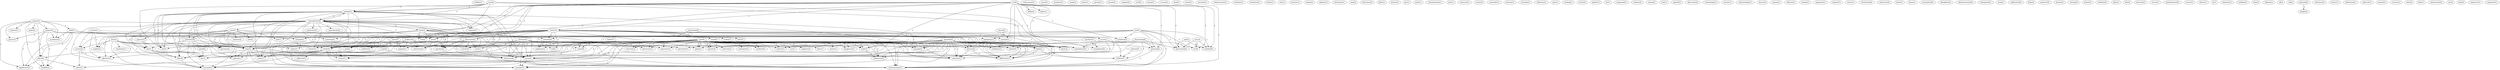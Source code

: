 digraph G {
  moffatt [ label="moffatt(1)" ];
  uses [ label="uses(6)" ];
  malakoi [ label="malakoi(3)" ];
  arsenokoitai [ label="arsenokoitai(18)" ];
  form [ label="form(5)" ];
  malakoi [ label="malakoi(1)" ];
  evangelicae [ label="evangelicae(2)" ];
  commentary [ label="commentary(2)" ];
  list [ label="list(2)" ];
  church [ label="church(2)" ];
  legislation [ label="legislation(1)" ];
  arreno [ label="arreno(1)" ];
  use [ label="use(5)" ];
  arseno [ label="arseno(2)" ];
  employ [ label="employ(1)" ];
  adjective [ label="adjective(1)" ];
  intercourse [ label="intercourse(1)" ];
  nyssa [ label="nyssa(1)" ];
  josephus [ label="josephus(1)" ];
  study [ label="study(3)" ];
  knew [ label="knew(1)" ];
  person [ label="person(1)" ];
  serach [ label="serach(2)" ];
  linguae [ label="linguae(2)" ];
  argues [ label="argues(3)" ];
  subject [ label="subject(2)" ];
  learner [ label="learner(1)" ];
  passes [ label="passes(1)" ];
  child [ label="child(3)" ];
  object [ label="object(2)" ];
  manthano [ label="manthano(1)" ];
  context [ label="context(4)" ];
  paido [ label="paido(2)" ];
  significance [ label="significance(1)" ];
  modifier [ label="modifier(1)" ];
  cyril [ label="cyril(2)" ];
  lucian [ label="lucian(1)" ];
  suppose [ label="suppose(1)" ];
  time [ label="time(4)" ];
  opinion [ label="opinion(1)" ];
  mean [ label="mean(4)" ];
  came [ label="came(1)" ];
  morality [ label="morality(1)" ];
  homosexuality [ label="homosexuality(7)" ];
  occurs [ label="occurs(2)" ];
  died [ label="died(2)" ];
  cor [ label="cor(8)" ];
  defile [ label="defile(2)" ];
  occur [ label="occur(2)" ];
  vice [ label="vice(2)" ];
  term [ label="term(12)" ];
  tranlation [ label="tranlation(2)" ];
  question [ label="question(2)" ];
  word [ label="word(10)" ];
  mankind [ label="mankind(4)" ];
  contrast [ label="contrast(1)" ];
  omission [ label="omission(4)" ];
  rsv [ label="rsv(6)" ];
  takes [ label="takes(1)" ];
  persversion [ label="persversion(2)" ];
  admits [ label="admits(5)" ];
  found [ label="found(1)" ];
  aristotle [ label="aristotle(1)" ];
  fornicator [ label="fornicator(1)" ];
  male [ label="male(4)" ];
  passive [ label="passive(1)" ];
  prostitute [ label="prostitute(4)" ];
  masculorum [ label="masculorum(2)" ];
  porneuon [ label="porneuon(1)" ];
  one [ label="one(2)" ];
  connote [ label="connote(1)" ];
  goal [ label="goal(2)" ];
  refer [ label="refer(2)" ];
  equivalent [ label="equivalent(1)" ];
  lies [ label="lies(1)" ];
  resorted [ label="resorted(1)" ];
  sodomite [ label="sodomite(1)" ];
  demonstrates [ label="demonstrates(1)" ];
  arnobius [ label="arnobius(1)" ];
  herodotus [ label="herodotus(1)" ];
  article [ label="article(1)" ];
  meaning [ label="meaning(5)" ];
  trailblazer [ label="trailblazer(1)" ];
  love [ label="love(1)" ];
  confirms [ label="confirms(2)" ];
  footnote [ label="footnote(2)" ];
  text [ label="text(2)" ];
  literature [ label="literature(4)" ];
  practice [ label="practice(1)" ];
  makes [ label="makes(2)" ];
  sense [ label="sense(3)" ];
  support [ label="support(1)" ];
  means [ label="means(1)" ];
  conclusion [ label="conclusion(1)" ];
  gregory [ label="gregory(1)" ];
  lactantius [ label="lactantius(1)" ];
  evidence [ label="evidence(3)" ];
  perversion [ label="perversion(1)" ];
  affirmation [ label="affirmation(1)" ];
  lack [ label="lack(2)" ];
  thesaurus [ label="thesaurus(2)" ];
  plato [ label="plato(1)" ];
  history [ label="history(2)" ];
  gov [ label="gov(1)" ];
  point [ label="point(1)" ];
  interpretation [ label="interpretation(1)" ];
  wife [ label="wife(1)" ];
  husband [ label="husband(1)" ];
  molesting [ label="molesting(1)" ];
  tim [ label="tim(5)" ];
  part [ label="part(1)" ];
  minucius [ label="minucius(1)" ];
  writer [ label="writer(2)" ];
  concludes [ label="concludes(1)" ];
  became [ label="became(1)" ];
  conclude [ label="conclude(1)" ];
  reference [ label="reference(1)" ];
  goes [ label="goes(1)" ];
  nothing [ label="nothing(1)" ];
  oravle [ label="oravle(2)" ];
  gender [ label="gender(1)" ];
  usage [ label="usage(2)" ];
  discussion [ label="discussion(5)" ];
  finds [ label="finds(2)" ];
  variety [ label="variety(1)" ];
  cites [ label="cites(1)" ];
  state [ label="state(1)" ];
  bed [ label="bed(1)" ];
  gives [ label="gives(2)" ];
  pagan [ label="pagan(1)" ];
  make [ label="make(3)" ];
  translation [ label="translation(4)" ];
  judgment [ label="judgment(1)" ];
  represents [ label="represents(1)" ];
  lxx [ label="lxx(1)" ];
  compound [ label="compound(1)" ];
  renders [ label="renders(2)" ];
  reason [ label="reason(2)" ];
  trait [ label="trait(1)" ];
  apostle [ label="apostle(2)" ];
  neb [ label="neb(2)" ];
  discussoin [ label="discussoin(2)" ];
  terminology [ label="terminology(1)" ];
  attic [ label="attic(2)" ];
  claims [ label="claims(1)" ];
  maintains [ label="maintains(1)" ];
  eusebius [ label="eusebius(1)" ];
  relation [ label="relation(1)" ];
  activity [ label="activity(1)" ];
  acknowledges [ label="acknowledges(1)" ];
  ibycuc [ label="ibycuc(2)" ];
  cyprian [ label="cyprian(1)" ];
  libanius [ label="libanius(1)" ];
  setting [ label="setting(1)" ];
  augustine [ label="augustine(1)" ];
  regards [ label="regards(1)" ];
  christian [ label="christian(2)" ];
  believe [ label="believe(1)" ];
  coined [ label="coined(4)" ];
  nrsv [ label="nrsv(4)" ];
  sextus [ label="sextus(1)" ];
  christianity [ label="christianity(4)" ];
  autolycum [ label="autolycum(2)" ];
  adjectival [ label="adjectival(1)" ];
  refers [ label="refers(1)" ];
  justin [ label="justin(1)" ];
  paul [ label="paul(17)" ];
  eroticism [ label="eroticism(1)" ];
  inclination [ label="inclination(1)" ];
  sex [ label="sex(1)" ];
  suggests [ label="suggests(2)" ];
  limits [ label="limits(1)" ];
  insists [ label="insists(1)" ];
  phrase [ label="phrase(2)" ];
  condition [ label="condition(3)" ];
  disapprove [ label="disapprove(1)" ];
  inversion [ label="inversion(1)" ];
  passage [ label="passage(2)" ];
  absence [ label="absence(2)" ];
  refinement [ label="refinement(2)" ];
  bases [ label="bases(1)" ];
  assumption [ label="assumption(2)" ];
  theophilus [ label="theophilus(2)" ];
  demonstraionis [ label="demonstraionis(2)" ];
  distinguish [ label="distinguish(1)" ];
  proof [ label="proof(1)" ];
  implication [ label="implication(2)" ];
  hohn [ label="hohn(2)" ];
  quattuor [ label="quattuor(2)" ];
  boswell [ label="boswell(1)" ];
  jerome [ label="jerome(2)" ];
  chicago [ label="chicago(2)" ];
  chrysostom [ label="chrysostom(8)" ];
  jewish [ label="jewish(1)" ];
  clement [ label="clement(3)" ];
  tradition [ label="tradition(2)" ];
  philo [ label="philo(1)" ];
  libri [ label="libri(2)" ];
  diversae [ label="diversae(2)" ];
  survey [ label="survey(1)" ];
  predominates [ label="predominates(2)" ];
  source [ label="source(1)" ];
  denies [ label="denies(1)" ];
  dr [ label="dr(1)" ];
  interpret [ label="interpret(1)" ];
  sybilline [ label="sybilline(2)" ];
  idea [ label="idea(2)" ];
  didache [ label="didache(1)" ];
  ad [ label="ad(2)" ];
  paul [ label="paul(4)" ];
  latin [ label="latin(4)" ];
  tell [ label="tell(2)" ];
  boswell [ label="boswell(25)" ];
  polycarp [ label="polycarp(4)" ];
  disiple [ label="disiple(2)" ];
  tolerance [ label="tolerance(2)" ];
  martyr [ label="martyr(1)" ];
  greek [ label="greek(4)" ];
  distinction [ label="distinction(1)" ];
  plutarch [ label="plutarch(1)" ];
  pseudo [ label="pseudo(1)" ];
  century [ label="century(1)" ];
  nilus [ label="nilus(2)" ];
  felix [ label="felix(1)" ];
  epistularum [ label="epistularum(2)" ];
  bailey [ label="bailey(7)" ];
  niv [ label="niv(2)" ];
  john [ label="john(2)" ];
  empiricus [ label="empiricus(1)" ];
  argument [ label="argument(1)" ];
  uses -> malakoi [ label="2" ];
  uses -> arsenokoitai [ label="2" ];
  uses -> form [ label="2" ];
  uses -> malakoi [ label="2" ];
  uses -> evangelicae [ label="2" ];
  uses -> commentary [ label="2" ];
  uses -> list [ label="2" ];
  church -> legislation [ label="1" ];
  arreno -> use [ label="1" ];
  arreno -> arseno [ label="1" ];
  arreno -> employ [ label="1" ];
  arreno -> adjective [ label="1" ];
  argues -> subject [ label="1" ];
  argues -> learner [ label="1" ];
  argues -> passes [ label="1" ];
  argues -> child [ label="1" ];
  argues -> object [ label="1" ];
  argues -> manthano [ label="1" ];
  argues -> context [ label="2" ];
  argues -> paido [ label="1" ];
  argues -> significance [ label="1" ];
  argues -> modifier [ label="1" ];
  malakoi -> arsenokoitai [ label="4" ];
  malakoi -> suppose [ label="1" ];
  malakoi -> time [ label="1" ];
  malakoi -> opinion [ label="1" ];
  malakoi -> mean [ label="1" ];
  malakoi -> came [ label="1" ];
  malakoi -> morality [ label="1" ];
  malakoi -> homosexuality [ label="1" ];
  malakoi -> list [ label="2" ];
  cor -> defile [ label="2" ];
  cor -> arsenokoitai [ label="2" ];
  cor -> form [ label="4" ];
  cor -> occur [ label="2" ];
  cor -> malakoi [ label="1" ];
  cor -> vice [ label="2" ];
  cor -> use [ label="2" ];
  cor -> term [ label="1" ];
  cor -> tranlation [ label="2" ];
  cor -> question [ label="2" ];
  cor -> word [ label="2" ];
  cor -> mankind [ label="2" ];
  cor -> contrast [ label="1" ];
  cor -> mean [ label="2" ];
  cor -> omission [ label="1" ];
  cor -> rsv [ label="2" ];
  cor -> takes [ label="1" ];
  cor -> commentary [ label="2" ];
  cor -> persversion [ label="2" ];
  cor -> admits [ label="2" ];
  cor -> homosexuality [ label="1" ];
  arsenokoitai -> suppose [ label="1" ];
  arsenokoitai -> form [ label="2" ];
  arsenokoitai -> fornicator [ label="1" ];
  arsenokoitai -> male [ label="2" ];
  arsenokoitai -> passive [ label="1" ];
  arsenokoitai -> malakoi [ label="1" ];
  arsenokoitai -> prostitute [ label="1" ];
  arsenokoitai -> vice [ label="2" ];
  arsenokoitai -> masculorum [ label="2" ];
  arsenokoitai -> porneuon [ label="1" ];
  arsenokoitai -> one [ label="2" ];
  arsenokoitai -> question [ label="2" ];
  arsenokoitai -> time [ label="3" ];
  arsenokoitai -> connote [ label="1" ];
  arsenokoitai -> word [ label="3" ];
  arsenokoitai -> goal [ label="2" ];
  arsenokoitai -> opinion [ label="1" ];
  arsenokoitai -> refer [ label="2" ];
  arsenokoitai -> mean [ label="3" ];
  arsenokoitai -> came [ label="1" ];
  arsenokoitai -> equivalent [ label="1" ];
  arsenokoitai -> morality [ label="1" ];
  arsenokoitai -> homosexuality [ label="1" ];
  arsenokoitai -> lies [ label="1" ];
  arsenokoitai -> resorted [ label="1" ];
  arsenokoitai -> sodomite [ label="1" ];
  arsenokoitai -> list [ label="2" ];
  subject -> passes [ label="2" ];
  subject -> meaning [ label="1" ];
  subject -> object [ label="2" ];
  subject -> manthano [ label="2" ];
  subject -> trailblazer [ label="1" ];
  subject -> significance [ label="2" ];
  subject -> modifier [ label="2" ];
  form -> vice [ label="2" ];
  form -> use [ label="1" ];
  form -> question [ label="2" ];
  form -> word [ label="2" ];
  form -> mean [ label="2" ];
  form -> arseno [ label="1" ];
  form -> employ [ label="1" ];
  form -> commentary [ label="2" ];
  form -> adjective [ label="1" ];
  male -> occur [ label="2" ];
  male -> confirms [ label="2" ];
  male -> prostitute [ label="5" ];
  male -> footnote [ label="2" ];
  male -> text [ label="2" ];
  male -> porneuon [ label="1" ];
  male -> one [ label="1" ];
  male -> time [ label="1" ];
  male -> refer [ label="1" ];
  male -> literature [ label="2" ];
  male -> resorted [ label="1" ];
  occur -> confirms [ label="2" ];
  occur -> rsv [ label="2" ];
  occur -> persversion [ label="2" ];
  occur -> literature [ label="2" ];
  passive -> one [ label="1" ];
  passive -> lies [ label="1" ];
  malakoi -> time [ label="1" ];
  malakoi -> opinion [ label="1" ];
  malakoi -> mean [ label="1" ];
  malakoi -> came [ label="1" ];
  malakoi -> morality [ label="1" ];
  malakoi -> homosexuality [ label="1" ];
  malakoi -> list [ label="2" ];
  sense -> word [ label="1" ];
  sense -> support [ label="1" ];
  sense -> means [ label="1" ];
  sense -> conclusion [ label="1" ];
  prostitute -> porneuon [ label="1" ];
  prostitute -> one [ label="1" ];
  prostitute -> time [ label="1" ];
  prostitute -> refer [ label="1" ];
  prostitute -> literature [ label="2" ];
  prostitute -> resorted [ label="1" ];
  evidence -> time [ label="1" ];
  evidence -> connote [ label="1" ];
  evidence -> word [ label="1" ];
  evidence -> support [ label="1" ];
  evidence -> means [ label="1" ];
  evidence -> conclusion [ label="1" ];
  evidence -> perversion [ label="1" ];
  evidence -> sodomite [ label="1" ];
  evidence -> affirmation [ label="1" ];
  child -> object [ label="2" ];
  child -> manthano [ label="2" ];
  child -> wife [ label="1" ];
  child -> husband [ label="1" ];
  child -> significance [ label="2" ];
  child -> modifier [ label="2" ];
  child -> molesting [ label="1" ];
  tim -> use [ label="2" ];
  tim -> tranlation [ label="2" ];
  tim -> question [ label="2" ];
  tim -> word [ label="2" ];
  tim -> mankind [ label="2" ];
  tim -> mean [ label="2" ];
  tim -> omission [ label="1" ];
  tim -> rsv [ label="2" ];
  tim -> persversion [ label="2" ];
  tim -> homosexuality [ label="1" ];
  use -> question [ label="2" ];
  use -> word [ label="2" ];
  use -> mean [ label="2" ];
  use -> adjective [ label="1" ];
  term -> usage [ label="2" ];
  term -> meaning [ label="1" ];
  term -> discussion [ label="2" ];
  term -> time [ label="1" ];
  term -> connote [ label="1" ];
  term -> word [ label="1" ];
  term -> finds [ label="1" ];
  term -> contrast [ label="1" ];
  term -> wife [ label="1" ];
  term -> variety [ label="1" ];
  term -> support [ label="1" ];
  term -> cites [ label="1" ];
  term -> state [ label="1" ];
  term -> bed [ label="1" ];
  term -> means [ label="1" ];
  term -> conclusion [ label="1" ];
  term -> gives [ label="1" ];
  term -> pagan [ label="1" ];
  term -> make [ label="1" ];
  term -> husband [ label="1" ];
  term -> legislation [ label="1" ];
  term -> literature [ label="2" ];
  term -> sodomite [ label="1" ];
  term -> molesting [ label="1" ];
  term -> affirmation [ label="1" ];
  translation -> meaning [ label="1" ];
  translation -> judgment [ label="1" ];
  translation -> gives [ label="1" ];
  translation -> represents [ label="1" ];
  neb -> mankind [ label="4" ];
  neb -> persversion [ label="4" ];
  attic -> one [ label="1" ];
  attic -> time [ label="1" ];
  attic -> word [ label="1" ];
  attic -> claims [ label="1" ];
  attic -> refer [ label="1" ];
  attic -> arseno [ label="1" ];
  attic -> employ [ label="1" ];
  attic -> adjective [ label="1" ];
  attic -> resorted [ label="1" ];
  attic -> maintains [ label="1" ];
  eusebius -> finds [ label="1" ];
  eusebius -> evangelicae [ label="2" ];
  eusebius -> relation [ label="1" ];
  one -> refer [ label="1" ];
  one -> lies [ label="1" ];
  one -> resorted [ label="1" ];
  meaning -> goal [ label="2" ];
  meaning -> judgment [ label="1" ];
  meaning -> bed [ label="1" ];
  meaning -> make [ label="1" ];
  discussion -> word [ label="1" ];
  discussion -> context [ label="2" ];
  discussion -> support [ label="1" ];
  discussion -> cites [ label="1" ];
  discussion -> means [ label="1" ];
  discussion -> conclusion [ label="1" ];
  discussion -> literature [ label="2" ];
  christian -> time [ label="1" ];
  christian -> finds [ label="1" ];
  christian -> opinion [ label="1" ];
  christian -> believe [ label="1" ];
  christian -> mean [ label="1" ];
  christian -> came [ label="1" ];
  christian -> morality [ label="1" ];
  christian -> coined [ label="4" ];
  christian -> relation [ label="1" ];
  christian -> homosexuality [ label="1" ];
  christian -> literature [ label="4" ];
  nrsv -> mankind [ label="2" ];
  nrsv -> rsv [ label="2" ];
  nrsv -> persversion [ label="2" ];
  time -> opinion [ label="1" ];
  time -> refer [ label="1" ];
  time -> mean [ label="1" ];
  time -> came [ label="1" ];
  time -> morality [ label="1" ];
  time -> resorted [ label="1" ];
  word -> object [ label="1" ];
  word -> refer [ label="1" ];
  word -> adjectival [ label="1" ];
  word -> mean [ label="3" ];
  word -> means [ label="1" ];
  word -> homosexuality [ label="1" ];
  word -> literature [ label="2" ];
  word -> refers [ label="1" ];
  word -> resorted [ label="1" ];
  paul -> finds [ label="1" ];
  paul -> context [ label="2" ];
  paul -> eroticism [ label="1" ];
  paul -> opinion [ label="1" ];
  paul -> claims [ label="2" ];
  paul -> refer [ label="2" ];
  paul -> inclination [ label="1" ];
  paul -> sex [ label="1" ];
  paul -> suggests [ label="2" ];
  paul -> limits [ label="1" ];
  paul -> judgment [ label="2" ];
  paul -> insists [ label="1" ];
  paul -> believe [ label="1" ];
  paul -> mean [ label="1" ];
  paul -> came [ label="1" ];
  paul -> phrase [ label="2" ];
  paul -> morality [ label="1" ];
  paul -> coined [ label="4" ];
  paul -> perversion [ label="1" ];
  paul -> pagan [ label="1" ];
  paul -> condition [ label="1" ];
  paul -> make [ label="2" ];
  paul -> disapprove [ label="1" ];
  paul -> inversion [ label="1" ];
  paul -> passage [ label="2" ];
  paul -> absence [ label="1" ];
  paul -> admits [ label="2" ];
  paul -> homosexuality [ label="1" ];
  paul -> literature [ label="6" ];
  paul -> refinement [ label="2" ];
  paul -> resorted [ label="2" ];
  paul -> represents [ label="2" ];
  paul -> sodomite [ label="1" ];
  paul -> list [ label="2" ];
  paul -> affirmation [ label="1" ];
  object -> significance [ label="1" ];
  object -> refers [ label="1" ];
  object -> modifier [ label="1" ];
  finds -> relation [ label="1" ];
  finds -> sodomite [ label="1" ];
  finds -> affirmation [ label="1" ];
  refer -> resorted [ label="1" ];
  boswell -> believe [ label="1" ];
  boswell -> mean [ label="3" ];
  boswell -> omission [ label="1" ];
  boswell -> came [ label="1" ];
  boswell -> equivalent [ label="1" ];
  boswell -> phrase [ label="2" ];
  boswell -> morality [ label="1" ];
  boswell -> gives [ label="1" ];
  boswell -> pagan [ label="1" ];
  boswell -> make [ label="2" ];
  boswell -> passage [ label="2" ];
  boswell -> absence [ label="1" ];
  boswell -> commentary [ label="2" ];
  boswell -> trailblazer [ label="1" ];
  boswell -> admits [ label="4" ];
  boswell -> homosexuality [ label="2" ];
  boswell -> lies [ label="1" ];
  boswell -> refinement [ label="2" ];
  boswell -> sodomite [ label="1" ];
  boswell -> affirmation [ label="1" ];
  chrysostom -> mean [ label="5" ];
  chrysostom -> omission [ label="1" ];
  chrysostom -> relation [ label="1" ];
  chrysostom -> commentary [ label="2" ];
  chrysostom -> admits [ label="2" ];
  chrysostom -> homosexuality [ label="1" ];
  clement -> relation [ label="1" ];
  mean -> morality [ label="1" ];
  mean -> homosexuality [ label="1" ];
  omission -> homosexuality [ label="2" ];
  arseno -> adjective [ label="1" ];
  arseno -> refers [ label="1" ];
  paul -> phrase [ label="2" ];
  paul -> morality [ label="1" ];
  paul -> coined [ label="4" ];
  paul -> perversion [ label="1" ];
  paul -> pagan [ label="1" ];
  paul -> condition [ label="1" ];
  paul -> make [ label="2" ];
  paul -> disapprove [ label="1" ];
  paul -> inversion [ label="1" ];
  paul -> passage [ label="2" ];
  paul -> absence [ label="1" ];
  paul -> admits [ label="2" ];
  paul -> homosexuality [ label="1" ];
  paul -> literature [ label="6" ];
  paul -> refinement [ label="2" ];
  paul -> resorted [ label="2" ];
  paul -> represents [ label="2" ];
  paul -> sodomite [ label="1" ];
  paul -> list [ label="2" ];
  paul -> affirmation [ label="1" ];
  latin -> homosexuality [ label="1" ];
  latin -> lies [ label="1" ];
  coined -> literature [ label="2" ];
  make -> refinement [ label="2" ];
  boswell -> passage [ label="2" ];
  boswell -> absence [ label="1" ];
  boswell -> commentary [ label="2" ];
  boswell -> trailblazer [ label="1" ];
  boswell -> admits [ label="4" ];
  boswell -> homosexuality [ label="2" ];
  boswell -> lies [ label="1" ];
  boswell -> refinement [ label="2" ];
  boswell -> sodomite [ label="1" ];
  boswell -> affirmation [ label="1" ];
  polycarp -> disiple [ label="2" ];
  absence -> sodomite [ label="1" ];
  absence -> affirmation [ label="1" ];
  greek -> lies [ label="1" ];
  bailey -> represents [ label="1" ];
}
